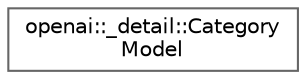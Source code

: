 digraph "Graphical Class Hierarchy"
{
 // INTERACTIVE_SVG=YES
 // LATEX_PDF_SIZE
  bgcolor="transparent";
  edge [fontname=Helvetica,fontsize=10,labelfontname=Helvetica,labelfontsize=10];
  node [fontname=Helvetica,fontsize=10,shape=box,height=0.2,width=0.4];
  rankdir="LR";
  Node0 [id="Node000000",label="openai::_detail::Category\lModel",height=0.2,width=0.4,color="grey40", fillcolor="white", style="filled",URL="$structopenai_1_1__detail_1_1_category_model.html",tooltip=" "];
}
